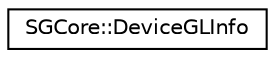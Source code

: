 digraph "Graphical Class Hierarchy"
{
 // LATEX_PDF_SIZE
  edge [fontname="Helvetica",fontsize="10",labelfontname="Helvetica",labelfontsize="10"];
  node [fontname="Helvetica",fontsize="10",shape=record];
  rankdir="LR";
  Node0 [label="SGCore::DeviceGLInfo",height=0.2,width=0.4,color="black", fillcolor="white", style="filled",URL="$structSGCore_1_1DeviceGLInfo.html",tooltip=" "];
}
